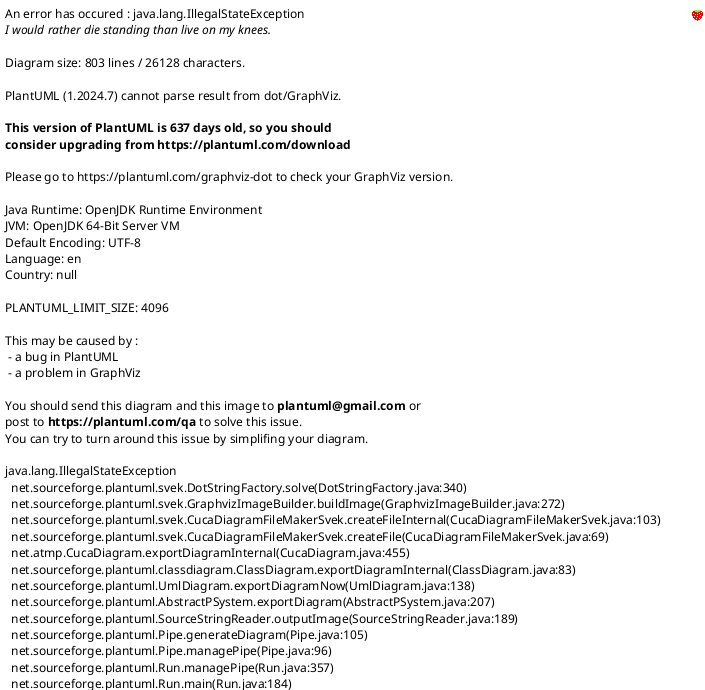 @startuml

!theme plain
top to bottom direction
skinparam linetype ortho

class node42 as "gen_table  /* 代码生成业务表 */" {
   table_name  /* 表名称 */: varchar(200)
   table_comment  /* 表描述 */: varchar(500)
   sub_table_name  /* 关联子表的表名 */: varchar(64)
   sub_table_fk_name  /* 子表关联的外键名 */: varchar(64)
   class_name  /* 实体类名称 */: varchar(100)
   tpl_category  /* 使用的模板（crud单表操作 tree树表操作） */: varchar(200)
   package_name  /* 生成包路径 */: varchar(100)
   module_name  /* 生成模块名 */: varchar(30)
   business_name  /* 生成业务名 */: varchar(30)
   function_name  /* 生成功能名 */: varchar(50)
   function_author  /* 生成功能作者 */: varchar(50)
   gen_type  /* 生成代码方式（0zip压缩包 1自定义路径） */: char(1)
   gen_path  /* 生成路径（不填默认项目路径） */: varchar(200)
   options  /* 其它生成选项 */: varchar(1000)
   create_by  /* 创建者 */: bigint(20)
   create_time  /* 创建时间 */: datetime
   update_by  /* 更新者 */: bigint(20)
   update_time  /* 更新时间 */: datetime(3)
   remark  /* 备注 */: varchar(500)
   table_id  /* 编号 */: bigint(20)
}
class node29 as "gen_table_column  /* 代码生成业务表字段 */" {
   table_id  /* 归属表编号 */: varchar(64)
   column_name  /* 列名称 */: varchar(200)
   column_comment  /* 列描述 */: varchar(500)
   column_type  /* 列类型 */: varchar(100)
   java_type  /* JAVA类型 */: varchar(500)
   java_field  /* JAVA字段名 */: varchar(200)
   is_pk  /* 是否主键（1是） */: char(1)
   is_increment  /* 是否自增（1是） */: char(1)
   is_required  /* 是否必填（1是） */: char(1)
   is_insert  /* 是否为插入字段（1是） */: char(1)
   is_edit  /* 是否编辑字段（1是） */: char(1)
   is_list  /* 是否列表字段（1是） */: char(1)
   is_query  /* 是否查询字段（1是） */: char(1)
   query_type  /* 查询方式（等于、不等于、大于、小于、范围） */: varchar(200)
   html_type  /* 显示类型（文本框、文本域、下拉框、复选框、单选框、日期控件） */: varchar(200)
   dict_type  /* 字典类型 */: varchar(200)
   sort  /* 排序 */: int(11)
   create_by  /* 创建者 */: bigint(20)
   create_time  /* 创建时间 */: datetime
   update_by  /* 更新者 */: bigint(20)
   update_time  /* 更新时间 */: datetime(3)
   column_id  /* 编号 */: bigint(20)
}
class node36 as "qrtz_locks  /* 存储的悲观锁信息表 */" {
   sched_name  /* 调度名称 */: varchar(120)
   lock_name  /* 悲观锁名称 */: varchar(40)
}
class node25 as "sys_config  /* 参数配置表 */" {
   config_name  /* 参数名称 */: varchar(100)
   config_key  /* 参数键名 */: varchar(100)
   config_value  /* 参数键值 */: varchar(500)
   config_type  /* 系统内置（Y是 N否） */: char(1)
   create_by  /* 创建者 */: bigint(20)
   create_time  /* 创建时间 */: datetime
   update_by  /* 更新者 */: bigint(20)
   update_time  /* 更新时间 */: datetime(3)
   remark  /* 备注 */: varchar(500)
   config_id  /* 参数主键 */: int(5)
}
class node40 as "sys_dept  /* 部门表 */" {
   parent_id  /* 父部门id */: bigint(20)
   ancestors  /* 祖级列表 */: varchar(50)
   dept_name  /* 部门名称 */: varchar(30)
   order_num  /* 显示顺序 */: int(4)
   leader  /* 负责人 */: varchar(20)
   phone  /* 联系电话 */: varchar(11)
   email  /* 邮箱 */: varchar(50)
   status  /* 部门状态（0正常 1停用） */: char(1)
   del_flag  /* 删除标志（0代表存在 2代表删除） */: char(1)
   create_by  /* 创建者 */: bigint(20)
   create_time  /* 创建时间 */: datetime(3)
   update_by  /* 更新者 */: bigint(20)
   update_time  /* 更新时间 */: datetime(3)
   dept_id  /* 部门id */: bigint(20)
}
class node0 as "sys_dict_data  /* 字典数据表 */" {
   dict_sort  /* 字典排序 */: int(4)
   dict_label  /* 字典标签 */: varchar(100)
   dict_value  /* 字典键值 */: varchar(100)
   dict_type  /* 字典类型 */: varchar(100)
   css_class  /* 样式属性（其他样式扩展） */: varchar(100)
   list_class  /* 表格回显样式 */: varchar(100)
   is_default  /* 是否默认（Y是 N否） */: char(1)
   status  /* 状态（0正常 1停用） */: char(1)
   create_by  /* 创建者 */: bigint(20)
   create_time  /* 创建时间 */: datetime(3)
   update_by  /* 更新者 */: bigint(20)
   update_time  /* 更新时间 */: datetime(3)
   remark  /* 备注 */: varchar(500)
   dict_code  /* 字典编码 */: bigint(20)
}
class node19 as "sys_dict_type  /* 字典类型表 */" {
   dict_name  /* 字典名称 */: varchar(100)
   dict_type  /* 字典类型 */: varchar(100)
   status  /* 状态（0正常 1停用） */: char(1)
   create_by  /* 创建者 */: bigint(20)
   create_time  /* 创建时间 */: datetime(3)
   update_by  /* 更新者 */: bigint(20)
   update_time  /* 更新时间 */: datetime(3)
   remark  /* 备注 */: varchar(500)
   dict_id  /* 字典主键 */: bigint(20)
}
class node30 as "sys_job  /* 定时任务调度表 */" {
   invoke_target  /* 调用目标字符串 */: varchar(500)
   cron_expression  /* cron执行表达式 */: varchar(255)
   misfire_policy  /* 计划执行错误策略（1立即执行 2执行一次 3放弃执行） */: varchar(20)
   concurrent  /* 是否并发执行（0允许 1禁止） */: char(1)
   status  /* 状态（0正常 1暂停） */: char(1)
   create_by  /* 创建者 */: bigint(20)
   create_time  /* 创建时间 */: datetime(3)
   update_by  /* 更新者 */: bigint(20)
   update_time  /* 更新时间 */: datetime(3)
   remark  /* 备注信息 */: varchar(500)
   job_id  /* 任务ID */: bigint(20)
   job_name  /* 任务名称 */: varchar(64)
   job_group  /* 任务组名 */: varchar(64)
}
class node9 as "sys_job_log  /* 定时任务调度日志表 */" {
   job_name  /* 任务名称 */: varchar(64)
   job_group  /* 任务组名 */: varchar(64)
   invoke_target  /* 调用目标字符串 */: varchar(500)
   job_message  /* 日志信息 */: varchar(500)
   status  /* 执行状态（0正常 1失败） */: char(1)
   exception_info  /* 异常信息 */: varchar(2000)
   create_time  /* 创建时间 */: datetime
   job_log_id  /* 任务日志ID */: bigint(20)
}
class node24 as "sys_logininfor  /* 系统访问记录 */" {
   user_name  /* 用户账号 */: varchar(50)
   ipaddr  /* 登录IP地址 */: varchar(128)
   login_location  /* 登录地点 */: varchar(255)
   browser  /* 浏览器类型 */: varchar(50)
   os  /* 操作系统 */: varchar(50)
   status  /* 登录状态（0成功 1失败） */: char(1)
   msg  /* 提示消息 */: varchar(255)
   login_time  /* 访问时间 */: datetime
   info_id  /* 访问ID */: bigint(20)
}
class node14 as "sys_menu  /* 菜单权限表 */" {
   menu_name  /* 菜单名称 */: varchar(50)
   parent_id  /* 父菜单ID */: bigint(20)
   order_num  /* 显示顺序 */: int(4)
   path  /* 路由地址 */: varchar(200)
   component  /* 组件路径 */: varchar(255)
   query  /* 路由参数 */: varchar(255)
   is_frame  /* 是否为外链（0是 1否） */: int(1)
   is_cache  /* 是否缓存（0缓存 1不缓存） */: int(1)
   menu_type  /* 菜单类型（M目录 C菜单 F按钮） */: char(1)
   visible  /* 菜单状态（0显示 1隐藏） */: char(1)
   status  /* 菜单状态（0正常 1停用） */: char(1)
   perms  /* 权限标识 */: varchar(100)
   icon  /* 菜单图标 */: varchar(100)
   create_by  /* 创建者 */: bigint(20)
   create_time  /* 创建时间 */: datetime(3)
   update_by  /* 更新者 */: bigint(20)
   update_time  /* 更新时间 */: datetime(3)
   remark  /* 备注 */: varchar(500)
   menu_id  /* 菜单ID */: bigint(20)
}
class node3 as "sys_notice  /* 通知公告表 */" {
   notice_title  /* 公告标题 */: varchar(50)
   notice_type  /* 公告类型（1通知 2公告） */: char(1)
   notice_content  /* 公告内容 */: longblob
   status  /* 公告状态（0正常 1关闭） */: char(1)
   create_by  /* 创建者 */: bigint(20)
   create_time  /* 创建时间 */: datetime
   update_by  /* 更新者 */: bigint(20)
   update_time  /* 更新时间 */: datetime(3)
   remark  /* 备注 */: varchar(255)
   notice_id  /* 公告ID */: int(4)
}
class node32 as "sys_oper_log  /* 操作日志记录 */" {
   title  /* 模块标题 */: varchar(50)
   business_type  /* 业务类型（0其它 1新增 2修改 3删除） */: int(2)
   method  /* 方法名称 */: varchar(100)
   request_method  /* 请求方式 */: varchar(10)
   operator_type  /* 操作类别（0其它 1后台用户 2手机端用户） */: int(1)
   oper_name  /* 操作人员 */: varchar(50)
   dept_name  /* 部门名称 */: varchar(50)
   oper_url  /* 请求URL */: varchar(255)
   oper_ip  /* 主机地址 */: varchar(128)
   oper_location  /* 操作地点 */: varchar(255)
   oper_param  /* 请求参数 */: varchar(2000)
   json_result  /* 返回参数 */: varchar(2000)
   status  /* 操作状态（0正常 1异常） */: int(1)
   error_msg  /* 错误消息 */: varchar(2000)
   oper_time  /* 操作时间 */: datetime
   oper_id  /* 日志主键 */: bigint(20)
}
class node18 as "sys_post  /* 岗位信息表 */" {
   post_code  /* 岗位编码 */: varchar(64)
   post_name  /* 岗位名称 */: varchar(50)
   post_sort  /* 显示顺序 */: int(4)
   status  /* 状态（0正常 1停用） */: char(1)
   create_by  /* 创建者 */: bigint(20)
   create_time  /* 创建时间 */: datetime(3)
   update_by  /* 更新者 */: bigint(20)
   update_time  /* 更新时间 */: datetime
   remark  /* 备注 */: varchar(500)
   post_id  /* 岗位ID */: bigint(20)
}
class node20 as "sys_role  /* 角色信息表 */" {
   role_name  /* 角色名称 */: varchar(30)
   role_key  /* 角色权限字符串 */: varchar(100)
   role_sort  /* 显示顺序 */: int(4)
   data_scope  /* 数据范围（1：全部数据权限 2：自定数据权限 3：本部门数据权限 4：本部门及以下数据权限） */: char(1)
   menu_check_strictly  /* 菜单树选择项是否关联显示 */: tinyint(1)
   dept_check_strictly  /* 部门树选择项是否关联显示 */: tinyint(1)
   status  /* 角色状态（0正常 1停用） */: char(1)
   del_flag  /* 删除标志（0代表存在 2代表删除） */: char(1)
   create_by  /* 创建者 */: bigint(20)
   create_time  /* 创建时间 */: datetime
   update_by  /* 更新者 */: bigint(20)
   update_time  /* 更新时间 */: datetime(3)
   remark  /* 备注 */: varchar(500)
   role_id  /* 角色ID */: bigint(20)
}
class node38 as "sys_role_dept  /* 角色和部门关联表 */" {
   role_id  /* 角色ID */: bigint(20)
   dept_id  /* 部门ID */: bigint(20)
}
class node8 as "sys_role_menu  /* 角色和菜单关联表 */" {
   role_id  /* 角色ID */: bigint(20)
   menu_id  /* 菜单ID */: bigint(20)
}
class node37 as "sys_user  /* 用户信息表 */" {
   dept_id  /* 部门ID */: bigint(20)
   user_name  /* 用户账号 */: varchar(30)
   nick_name  /* 用户昵称 */: varchar(30)
   user_type  /* 用户类型（00系统用户） */: varchar(2)
   email  /* 用户邮箱 */: varchar(50)
   phonenumber  /* 手机号码 */: varchar(11)
   sex  /* 用户性别（0男 1女 2未知） */: char(1)
   avatar  /* 头像地址 */: varchar(100)
   password  /* 密码 */: varchar(100)
   status  /* 帐号状态（0正常 1停用） */: char(1)
   del_flag  /* 删除标志（0代表存在 2代表删除） */: char(1)
   login_ip  /* 最后登录IP */: varchar(128)
   login_date  /* 最后登录时间 */: datetime
   create_by  /* 创建者 */: bigint(20)
   create_time  /* 创建时间 */: datetime(3)
   update_by  /* 更新者 */: bigint(20)
   update_time  /* 更新时间 */: datetime(3)
   remark  /* 备注 */: varchar(500)
   user_id  /* 用户ID */: bigint(20)
}
class node28 as "sys_user_post  /* 用户与岗位关联表 */" {
   user_id  /* 用户ID */: bigint(20)
   post_id  /* 岗位ID */: bigint(20)
}
class node7 as "sys_user_role  /* 用户和角色关联表 */" {
   user_id  /* 用户ID */: bigint(20)
   role_id  /* 角色ID */: bigint(20)
}
class node26 as "wms_area  /* 库区 */" {
   area_no  /* 编号 */: varchar(20)
   area_name  /* 名称 */: varchar(60)
   warehouse_id  /* 所属仓库ID */: bigint(20)
   remark  /* 备注 */: varchar(255)
   del_flag  /* 删除标识 */: tinyint(4)
   create_by  /* 创建人 */: bigint(20)
   create_time  /* 创建时间 */: datetime(3)
   update_by  /* 修改人 */: bigint(20)
   update_time  /* 修改时间 */: datetime(3)
   id: bigint(20)
}
class node21 as "wms_carrier  /* 承运商 */" {
   carrier_no  /* 编号 */: varchar(20)
   carrier_name  /* 名称 */: varchar(60)
   address  /* 地址 */: varchar(80)
   mobile  /* 手机号 */: varchar(13)
   tel  /* 座机号 */: varchar(13)
   contact  /* 联系人 */: varchar(30)
   level  /* 级别 */: varchar(10)
   email  /* Email */: varchar(50)
   remark  /* 备注 */: varchar(255)
   del_flag  /* 删除标识 */: tinyint(4)
   create_by  /* 创建人 */: bigint(20)
   create_time  /* 创建时间 */: datetime(3)
   update_by  /* 修改人 */: bigint(20)
   update_time  /* 修改时间 */: datetime(3)
   id: bigint(20)
}
class node13 as "wms_customer  /* 客户 */" {
   customer_no  /* 编号 */: varchar(20)
   customer_name  /* 名称 */: varchar(60)
   bank_name  /* 开户行 */: varchar(255)
   bank_account  /* 银行账户 */: varchar(40)
   receivable_amount  /* 应收款 */: decimal(10,2)
   address  /* 地址 */: varchar(200)
   mobile  /* 手机号 */: varchar(13)
   tel  /* 座机号 */: varchar(13)
   customer_person  /* 联系人 */: varchar(30)
   customer_level  /* 级别 */: varchar(10)
   email  /* Email */: varchar(50)
   remark  /* 备注 */: varchar(255)
   del_flag  /* 删除标识 */: tinyint(4)
   create_by  /* 创建人 */: bigint(20)
   create_time  /* 创建时间 */: datetime(3)
   update_by  /* 修改人 */: bigint(20)
   update_time  /* 修改时间 */: datetime(3)
   id: bigint(20)
}
class node5 as "wms_customer_transaction  /* 客户账户流水 */" {
   transaction_code  /* 交易编号 */: varchar(32)
   customer_id  /* 用户编号 */: varchar(32)
   transaction_type  /* 交易类型  1：结款  2：应付  */: varchar(2)
   transaction_amount  /* 交易金额 */: decimal(18,2)
   previous_balance  /* 上期余额 */: decimal(18,2)
   current_balance  /* 当前余额 */: decimal(18,2)
   shipment_order_id  /* 出库单号 */: bigint(20)
   remark  /* 备注 */: varchar(255)
   del_flag  /* 删除标志 */: tinyint(4)
   create_time  /* 创建时间 */: datetime
   update_time  /* 更新时间 */: datetime
   id  /* id */: int(11)
}
class node1 as "wms_delivery  /* 发货记录 */" {
   shipment_order_id  /* 出库单主表Id */: bigint(20)
   carrier_id  /* 承运商Id */: bigint(20)
   delivery_date  /* 发货日期 */: datetime(3)
   tracking_no  /* 快递单号 */: varchar(50)
   remark  /* 备注 */: varchar(255)
   del_flag  /* 删除标识 */: tinyint(4)
   create_by  /* 创建人 */: bigint(20)
   create_time  /* 创建时间 */: datetime(3)
   update_by  /* 修改人 */: bigint(20)
   update_time  /* 修改时间 */: datetime(3)
   id: bigint(20)
}
class node12 as "wms_inventory  /* 库存 */" {
   item_id  /* 物料ID */: bigint(20)
   rack_id  /* 货架id */: bigint(20)
   quantity  /* 库存 */: decimal(20,2)
   remark  /* 备注 */: varchar(255)
   del_flag  /* 删除标识 */: tinyint(4)
   create_by  /* 创建人 */: bigint(20)
   create_time  /* 创建时间 */: datetime(3)
   update_by  /* 修改人 */: bigint(20)
   update_time  /* 修改时间 */: datetime(3)
   warehouse_id  /* 所属仓库 */: bigint(20)
   area_id  /* 所属库区 */: bigint(20)
   id: bigint(20)
}
class node23 as "wms_inventory_check  /* 库存盘点单据 */" {
   inventory_check_no  /* 库存盘点单号，系统自动生成 */: varchar(22)
   inventory_check_type  /* 库存盘点类型 */: int(11)
   inventory_check_status  /* 库存盘点单状态11：盘点中 22：已完成 */: tinyint(4)
   inventory_check_total  /* 盈亏数 */: decimal(20,2)
   check_status  /* 审核状态 */: tinyint(4)
   check_user_id  /* 审核人 */: bigint(20)
   check_time  /* 审核时间 */: datetime(3)
   warehouse_id  /* 所属仓库 */: bigint(20)
   area_id  /* 所属库区 */: bigint(20)
   rack_id  /* 货架 */: bigint(20)
   attachment  /* 附件文件 */: varchar(255)
   remark  /* 备注 */: varchar(255)
   del_flag  /* 删除标识 */: tinyint(4)
   create_by  /* 创建人 */: bigint(20)
   create_time  /* 创建时间 */: datetime(3)
   update_by  /* 修改人 */: bigint(20)
   update_time  /* 修改时间 */: datetime(3)
   id: bigint(20)
}
class node22 as "wms_inventory_check_detail  /* 库存盘点单据详情 */" {
   inventory_check_id  /* 库存盘点单 */: bigint(20)
   item_id  /* 物料 */: bigint(20)
   quantity  /* 库存数量 */: decimal(20,2)
   check_quantity  /* 盘点数量 */: decimal(20,2)
   warehouse_id  /* 所属仓库 */: bigint(20)
   area_id  /* 所属库区 */: bigint(20)
   rack_id  /* 货架 */: bigint(20)
   del_flag  /* 删除标识 */: tinyint(4)
   remark  /* 备注 */: varchar(255)
   create_by  /* 创建人 */: bigint(20)
   create_time  /* 创建时间 */: datetime(3)
   update_by  /* 修改人 */: bigint(20)
   update_time  /* 修改时间 */: datetime(3)
   id: bigint(20)
}
class node41 as "wms_inventory_history  /* 库存记录 */" {
   form_id  /* 操作id（出库、入库、库存移动表单id） */: bigint(20)
   form_type  /* 操作类型 */: int(11)
   item_id  /* 物料ID */: bigint(20)
   rack_id  /* 货架id */: bigint(20)
   quantity  /* 库存变化 */: decimal(20,2)
   remark  /* 备注 */: varchar(255)
   del_flag  /* 删除标识 */: tinyint(4)
   create_by  /* 创建人 */: bigint(20)
   create_time  /* 创建时间 */: datetime(3)
   update_by  /* 修改人 */: bigint(20)
   update_time  /* 修改时间 */: datetime(3)
   warehouse_id  /* 所属仓库 */: bigint(20)
   area_id  /* 所属库区 */: bigint(20)
   id: bigint(20)
}
class node33 as "wms_inventory_movement  /* 库存移动 */" {
   inventory_movement_no  /* 编号 */: varchar(30)
   source_rack_id  /* 原货架Id */: bigint(20)
   target_rack_id  /* 目标货架 */: bigint(20)
   status  /* 状态 */: tinyint(4)
   check_status  /* 审核状态 */: tinyint(4)
   check_user_id  /* 审核人 */: bigint(20)
   check_time  /* 审核时间 */: datetime(3)
   remark  /* 备注 */: varchar(255)
   del_flag  /* 删除标识 */: tinyint(4)
   create_by  /* 创建人 */: bigint(20)
   create_time  /* 创建时间 */: datetime(3)
   update_by  /* 修改人 */: bigint(20)
   update_time  /* 修改时间 */: datetime(3)
   id: bigint(20)
}
class node11 as "wms_inventory_movement_detail  /* 库存移动详情 */" {
   inventory_movement_id  /* 库存移动Id */: bigint(20)
   item_id  /* 物料 */: bigint(20)
   plan_quantity  /* 计划数量 */: decimal(20,2)
   real_quantity  /* 实际数量 */: decimal(20,2)
   del_flag  /* 删除标识 */: tinyint(4)
   remark  /* 备注 */: varchar(255)
   create_by  /* 创建人 */: bigint(20)
   create_time  /* 创建时间 */: datetime(3)
   update_by  /* 修改人 */: bigint(20)
   update_time  /* 修改时间 */: datetime(3)
   source_rack_id  /* 源货架 */: bigint(20)
   source_warehouse_id  /* 源仓库 */: bigint(20)
   source_area_id  /* 源库区 */: bigint(20)
   move_status  /* 移库状态 */: tinyint(4)
   target_rack_id  /* 目标货架 */: bigint(20)
   target_warehouse_id  /* 目标仓库 */: bigint(20)
   target_area_id  /* 目标库区 */: bigint(20)
   id: bigint(20)
}
class node43 as "wms_inventory_settlement  /* 库存结算单 */" {
   inventory_settlement_no  /* 库存结算单号 */: varchar(22)
   inventory_settlement_status  /* 库存结算单状态11：结算中 22：已完成 */: tinyint(4)
   inventory_settlement_start_time  /* 库存结算周期开始时间 */: datetime
   inventory_settlement_end_time  /* 库存结算周期结束时间 */: datetime
   settlement_type  /* 结算类型,1:月结，2:年结 */: int(11)
   del_flag  /* 删除标识 */: tinyint(4)
   remark  /* 备注 */: varchar(255)
   create_by  /* 创建人 */: bigint(20)
   create_time  /* 创建时间 */: datetime(3)
   update_by  /* 修改人 */: bigint(20)
   update_time  /* 修改时间 */: datetime(3)
   id: bigint(20)
}
class node10 as "wms_inventory_settlement_detail  /* 库存结算明细 */" {
   settlement_id  /* 结算单id */: bigint(20)
   settlement_type  /* 结算类型,1:月结，2:年结 */: int(11)
   item_id  /* 物料id */: bigint(20)
   item_no  /* 编号 */: varchar(20)
   item_name  /* 名称 */: varchar(60)
   warehouse_id  /* 仓库id */: bigint(20)
   warehouse_no  /* 仓库编号 */: varchar(20)
   warehouse_name  /* 仓库名称 */: varchar(50)
   area_id  /* 库区id */: bigint(20)
   area_no  /* 库区编号 */: varchar(20)
   area_name  /* 库区名称 */: varchar(60)
   previous_balance  /* 上期结存 */: decimal(20,2)
   current_enter  /* 本期入库 */: decimal(20,2)
   current_out  /* 本期出库 */: decimal(20,2)
   current_check  /* 本期盘点 */: decimal(20,2)
   current_balance  /* 本期结存 */: decimal(20,2)
   del_flag  /* 删除标识 */: tinyint(4)
   remark  /* 备注 */: varchar(255)
   create_by  /* 创建人 */: bigint(20)
   create_time  /* 创建时间 */: datetime(3)
   update_by  /* 修改人 */: bigint(20)
   update_time  /* 修改时间 */: datetime(3)
   id: bigint(20)
}
class node16 as "wms_item  /* 物料 */" {
   item_no  /* 编号 */: varchar(20)
   item_name  /* 名称 */: varchar(60)
   specification  /* 规格 */: varchar(255)
   item_type  /* 分类 */: varchar(20)
   unit  /* 单位类别 */: varchar(20)
   unit_price  /* 单价 */: decimal(10,2)
   rack_id  /* 所属货架 */: bigint(20)
   area_id  /* 所属库区 */: bigint(20)
   warehouse_id  /* 所属仓库 */: bigint(20)
   quantity  /* 安全库存 */: decimal(20,2)
   production_date  /* 生产日期 */: datetime(3)
   expiry_date  /* 有效期 */: datetime(3)
   batch  /* 批次 */: varchar(255)
   del_flag  /* 删除标识 */: tinyint(4)
   remark  /* 备注 */: varchar(255)
   create_by  /* 创建人 */: bigint(20)
   create_time  /* 创建时间 */: datetime(3)
   update_by  /* 修改人 */: bigint(20)
   update_time  /* 修改时间 */: datetime(3)
   id: bigint(20)
}
class node4 as "wms_item_type  /* 物料类型表 */" {
   parent_id  /* 父物料类型id */: bigint(20)
   ancestors  /* 祖级列表 */: varchar(50)
   type_name  /* 物料类型名称 */: varchar(30)
   order_num  /* 显示顺序 */: int(11)
   status  /* 物料类型状态（0正常 1停用） */: char(1)
   del_flag  /* 删除标志（0代表存在 2代表删除） */: char(1)
   create_by  /* 创建者 */: bigint(20)
   create_time  /* 创建时间 */: datetime(3)
   update_by  /* 更新者 */: bigint(20)
   update_time  /* 更新时间 */: datetime(3)
   item_type_id  /* 物料类型id */: bigint(20)
}
class node35 as "wms_rack  /* 货架 */" {
   rack_no  /* 编号 */: varchar(20)
   rack_name  /* 名称 */: varchar(60)
   area_id  /* 所属库区 */: bigint(20)
   warehouse_id  /* 所属仓库 */: bigint(20)
   remark  /* 备注 */: varchar(255)
   del_flag  /* 删除标识 */: tinyint(4)
   create_by  /* 创建人 */: bigint(20)
   create_time  /* 创建时间 */: datetime(3)
   update_by  /* 修改人 */: bigint(20)
   update_time  /* 修改时间 */: datetime(3)
   id: bigint(20)
}
class node6 as "wms_receipt_order  /* 入库单 */" {
   receipt_order_no  /* 入库单号 */: varchar(32)
   receipt_order_type  /* 入库类型 */: int(11)
   supplier_id  /* 供应商 */: bigint(20)
   order_no  /* 订单号 */: varchar(32)
   payable_amount  /* 订单金额 */: decimal(10,2)
   receipt_order_status  /* 入库状态 */: tinyint(4)
   remark  /* 备注 */: varchar(255)
   del_flag  /* 删除标识 */: tinyint(4)
   create_by  /* 创建人 */: bigint(20)
   create_time  /* 创建时间 */: datetime(3)
   update_by  /* 修改人 */: bigint(20)
   update_time  /* 修改时间 */: datetime(3)
   wave_no  /* 波次号 */: varchar(32)
   id: bigint(20)
}
class node27 as "wms_receipt_order_detail  /* 入库单详情 */" {
   receipt_order_id  /* 入库单号 */: bigint(20)
   item_id  /* 物料 */: bigint(20)
   plan_quantity  /* 计划数量 */: decimal(20,2)
   real_quantity  /* 实际数量 */: decimal(20,2)
   rack_id  /* 所属货架 */: bigint(20)
   money  /* 金额 */: decimal(10,2)
   del_flag  /* 删除标识 */: tinyint(4)
   remark  /* 备注 */: varchar(255)
   create_by  /* 创建人 */: bigint(20)
   create_time  /* 创建时间 */: datetime(3)
   update_by  /* 修改人 */: bigint(20)
   update_time  /* 修改时间 */: datetime(3)
   warehouse_id  /* 所属仓库 */: bigint(20)
   area_id  /* 所属库区 */: bigint(20)
   receipt_order_status  /* 入库状态 */: tinyint(4)
   id: bigint(20)
}
class node34 as "wms_shipment_order  /* 出库单 */" {
   shipment_order_no  /* 出库单号，系统自动生成 */: varchar(22)
   shipment_order_type  /* 出库类型 */: int(11)
   order_no  /* 出库订单 */: varchar(50)
   customer_id  /* 客户 */: bigint(20)
   receivable_amount  /* 订单金额 */: decimal(10,2)
   shipment_order_status  /* 出库单状态 */: tinyint(4)
   check_status  /* 审核状态 */: tinyint(4)
   check_user_id  /* 审核人 */: bigint(20)
   check_time  /* 审核时间 */: datetime(3)
   wave_no  /* 波次号 */: varchar(32)
   remark  /* 备注 */: varchar(255)
   del_flag  /* 删除标识 */: tinyint(4)
   create_by  /* 创建人 */: bigint(20)
   create_time  /* 创建时间 */: datetime(3)
   update_by  /* 修改人 */: bigint(20)
   update_time  /* 修改时间 */: datetime(3)
   id: bigint(20)
}
class node31 as "wms_shipment_order_detail  /* 出库单详情 */" {
   shipment_order_id  /* 出库单 */: bigint(20)
   item_id  /* 物料 */: bigint(20)
   plan_quantity  /* 计划数量 */: decimal(20,2)
   real_quantity  /* 实际数量 */: decimal(20,2)
   rack_id  /* 货架 */: bigint(20)
   money  /* 金额 */: decimal(10,2)
   del_flag  /* 删除标识 */: tinyint(4)
   remark  /* 备注 */: varchar(255)
   create_by  /* 创建人 */: bigint(20)
   create_time  /* 创建时间 */: datetime(3)
   update_by  /* 修改人 */: bigint(20)
   update_time  /* 修改时间 */: datetime(3)
   warehouse_id  /* 所属仓库 */: bigint(20)
   area_id  /* 所属库区 */: bigint(20)
   shipment_order_status  /* 出库状态 */: tinyint(4)
   id: bigint(20)
}
class node39 as "wms_supplier  /* 供应商 */" {
   supplier_no  /* 编号 */: varchar(20)
   supplier_name  /* 名称 */: varchar(60)
   bank_name  /* 开户行 */: varchar(255)
   bank_account  /* 银行账户 */: varchar(40)
   payable_amount  /* 应付款 */: decimal(10,2)
   address  /* 地址 */: varchar(80)
   mobile_no  /* 手机号 */: varchar(13)
   tel_no  /* 座机号 */: varchar(13)
   contact  /* 联系人 */: varchar(30)
   level  /* 级别 */: varchar(10)
   email  /* Email */: varchar(50)
   remark  /* 备注 */: varchar(255)
   del_flag  /* 删除标识 */: tinyint(4)
   create_by  /* 创建人 */: bigint(20)
   create_time  /* 创建时间 */: datetime(3)
   update_by  /* 修改人 */: bigint(20)
   update_time  /* 修改时间 */: datetime(3)
   id: bigint(20)
}
class node17 as "wms_supplier_transaction  /* 供应商账户流水 */" {
   transaction_code  /* 交易编号 */: varchar(32)
   supplier_id  /* 供应商编号 */: varchar(32)
   transaction_type  /* 交易类型  1：结款  2：应付  */: varchar(2)
   transaction_amount  /* 交易金额 */: decimal(18,2)
   previous_balance  /* 上期余额 */: decimal(18,2)
   current_balance  /* 当前余额 */: decimal(18,2)
   receipt_order_id  /* 入库单号 */: bigint(20)
   remark  /* 备注 */: varchar(255)
   del_flag  /* 删除标志 */: tinyint(4)
   create_time  /* 创建时间 */: datetime
   update_time  /* 更新时间 */: datetime
   id  /* id */: int(11)
}
class node15 as "wms_warehouse  /* 仓库 */" {
   warehouse_no  /* 编号 */: varchar(20)
   warehouse_name  /* 名称 */: varchar(50)
   del_flag  /* 删除标识 */: tinyint(4)
   remark  /* 备注 */: varchar(255)
   create_by  /* 创建人 */: bigint(20)
   create_time  /* 创建时间 */: datetime(3)
   update_by  /* 修改人 */: bigint(20)
   update_time  /* 修改时间 */: datetime(3)
   id: bigint(20)
}
class node2 as "wms_wave  /* 波次 */" {
   wave_no  /* 波次号 */: varchar(32)
   status  /* 状态 */: varchar(255)
   remark  /* 备注 */: varchar(255)
   del_flag  /* 删除标识 */: tinyint(4)
   create_by  /* 创建人 */: bigint(20)
   create_time  /* 创建时间 */: datetime(3)
   update_by  /* 修改人 */: bigint(20)
   update_time  /* 修改时间 */: datetime(3)
   type  /* 1：入库单  2：出库单 */: int(255)
   id: bigint(20)
}

@enduml
